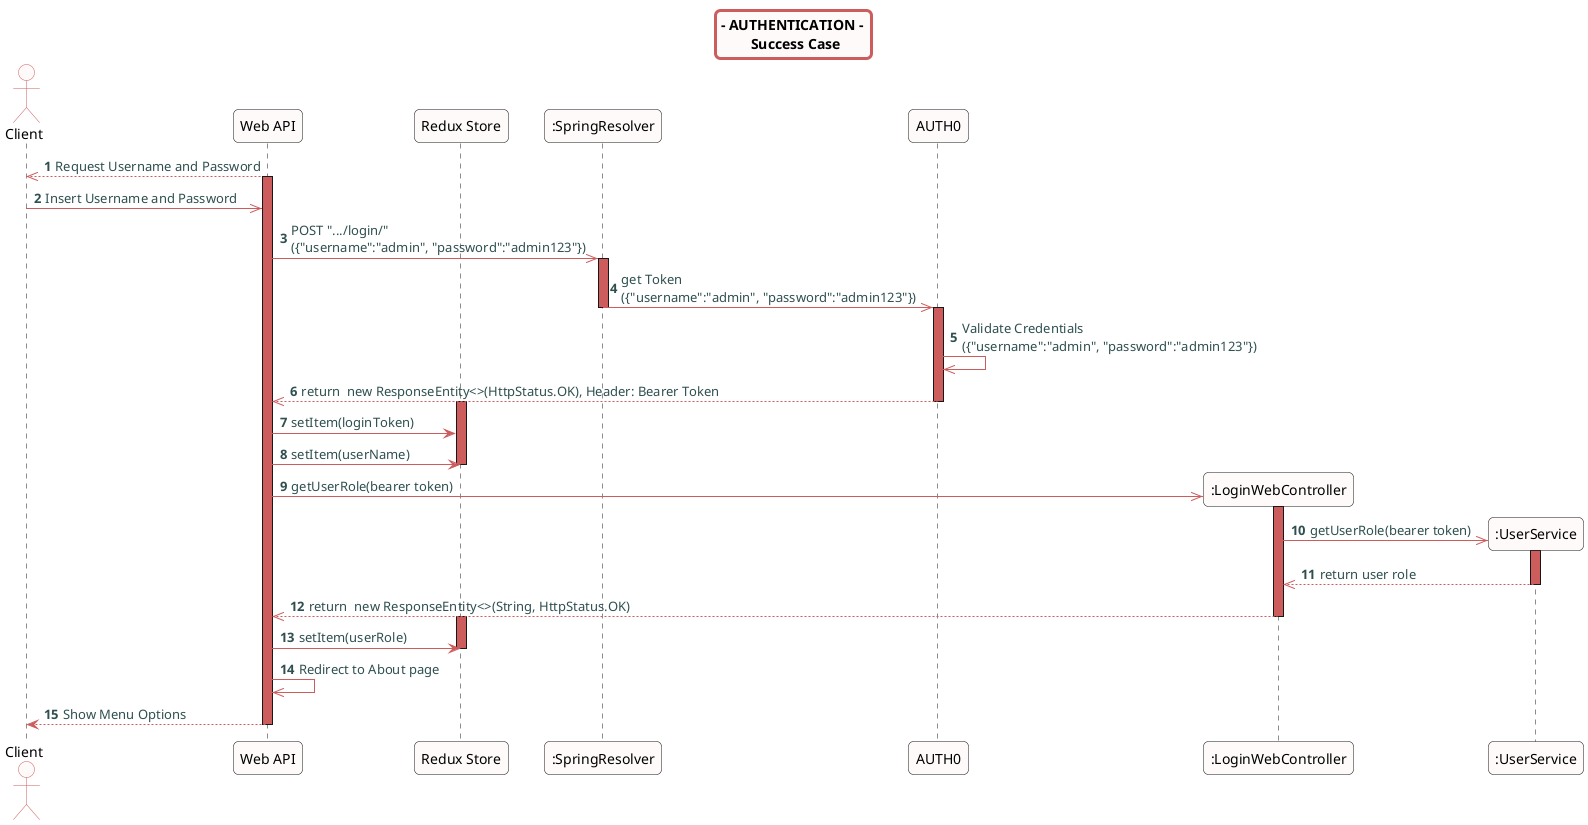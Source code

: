 @startuml
skinparam titleBorderRoundCorner 10
skinparam titleBorderThickness 3
skinparam titleBorderColor indianred
skinparam titleBackgroundColor snow
skinparam FontName quicksand

skinparam actor {
  BorderColor indianred
  backgroundColor Snow
  }

skinparam sequence {
  LifeLineBackgroundColor indianred
  ParticipantBackgroundColor snow
}

skinparam roundcorner 10

skinparam component {
  arrowThickness 1
  ArrowFontName Verdana
  ArrowColor indianred
  ArrowFontColor darkslategrey
}


title - AUTHENTICATION - \n Success Case

autonumber

actor "Client"

"Web API" -->> "Client": Request Username and Password
activate "Web API"
"Client" ->> "Web API": Insert Username and Password
participant "Redux Store"
"Web API" ->> ":SpringResolver":  POST ".../login/" \n({"username":"admin", "password":"admin123"})
activate ":SpringResolver"
":SpringResolver" ->> "AUTH0": get Token \n({"username":"admin", "password":"admin123"})
deactivate ":SpringResolver"
activate "AUTH0"

"AUTH0" ->> "AUTH0": Validate Credentials \n({"username":"admin", "password":"admin123"})
"AUTH0" -->> "Web API": return  new ResponseEntity<>(HttpStatus.OK), Header: Bearer Token
deactivate "AUTH0"
activate "Redux Store"
"Web API" -> "Redux Store": setItem(loginToken)
"Web API" -> "Redux Store": setItem(userName)
deactivate "Redux Store"
create ":LoginWebController"
"Web API" ->>":LoginWebController": getUserRole(bearer token)
activate ":LoginWebController"
create ":UserService"
":LoginWebController" ->> ":UserService": getUserRole(bearer token)
activate ":UserService"
":UserService" -->> ":LoginWebController": return user role
deactivate ":UserService"
":LoginWebController" -->> "Web API": return  new ResponseEntity<>(String, HttpStatus.OK)
deactivate ":LoginWebController"
activate "Redux Store"
"Web API" -> "Redux Store": setItem(userRole)
deactivate "Redux Store"
"Web API" ->> "Web API": Redirect to About page
"Web API" --> "Client": Show Menu Options
deactivate "Web API"

@enduml